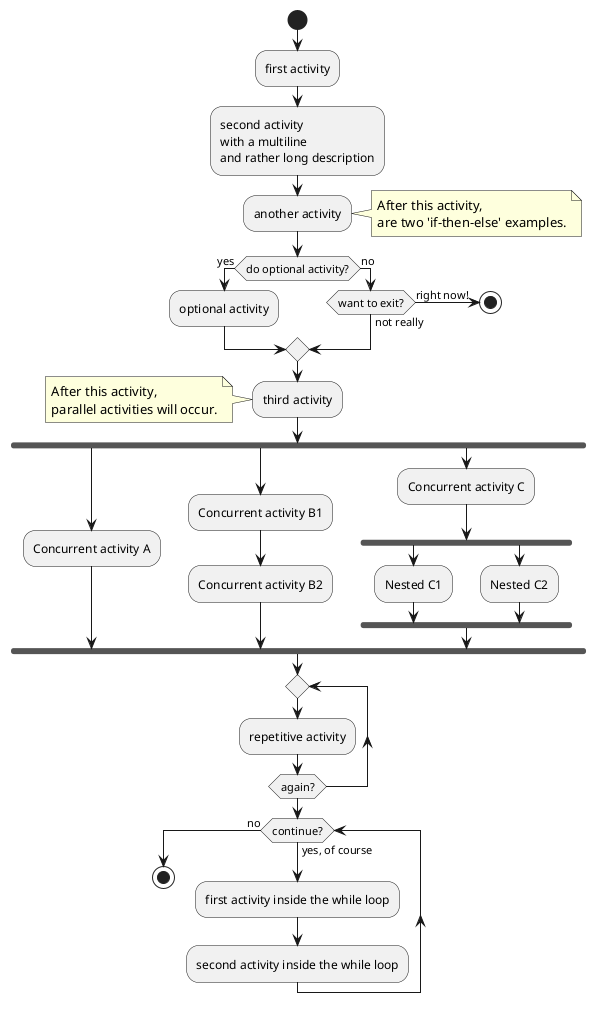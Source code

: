 @startuml

start

:first activity;

:second activity
with a multiline
and rather long description;

:another activity;

note right
 After this activity,
 are two 'if-then-else' examples.
end note

if (do optional activity?) then (yes)
  :optional activity;
else (no)

  if (want to exit?) then (right now!)
     stop
  else (not really)

  endif

endif

:third activity;

note left
 After this activity,
 parallel activities will occur.
end note

fork
  :Concurrent activity A;
fork again
  :Concurrent activity B1;
  :Concurrent activity B2;
fork again
  :Concurrent activity C;
  fork
  :Nested C1;
  fork again
  :Nested C2;
  end fork
end fork

repeat
  :repetitive activity;
repeat while (again?)

while (continue?) is (yes, of course)
 :first activity inside the while loop;
 :second activity inside the while loop;
endwhile (no)

stop

@enduml
